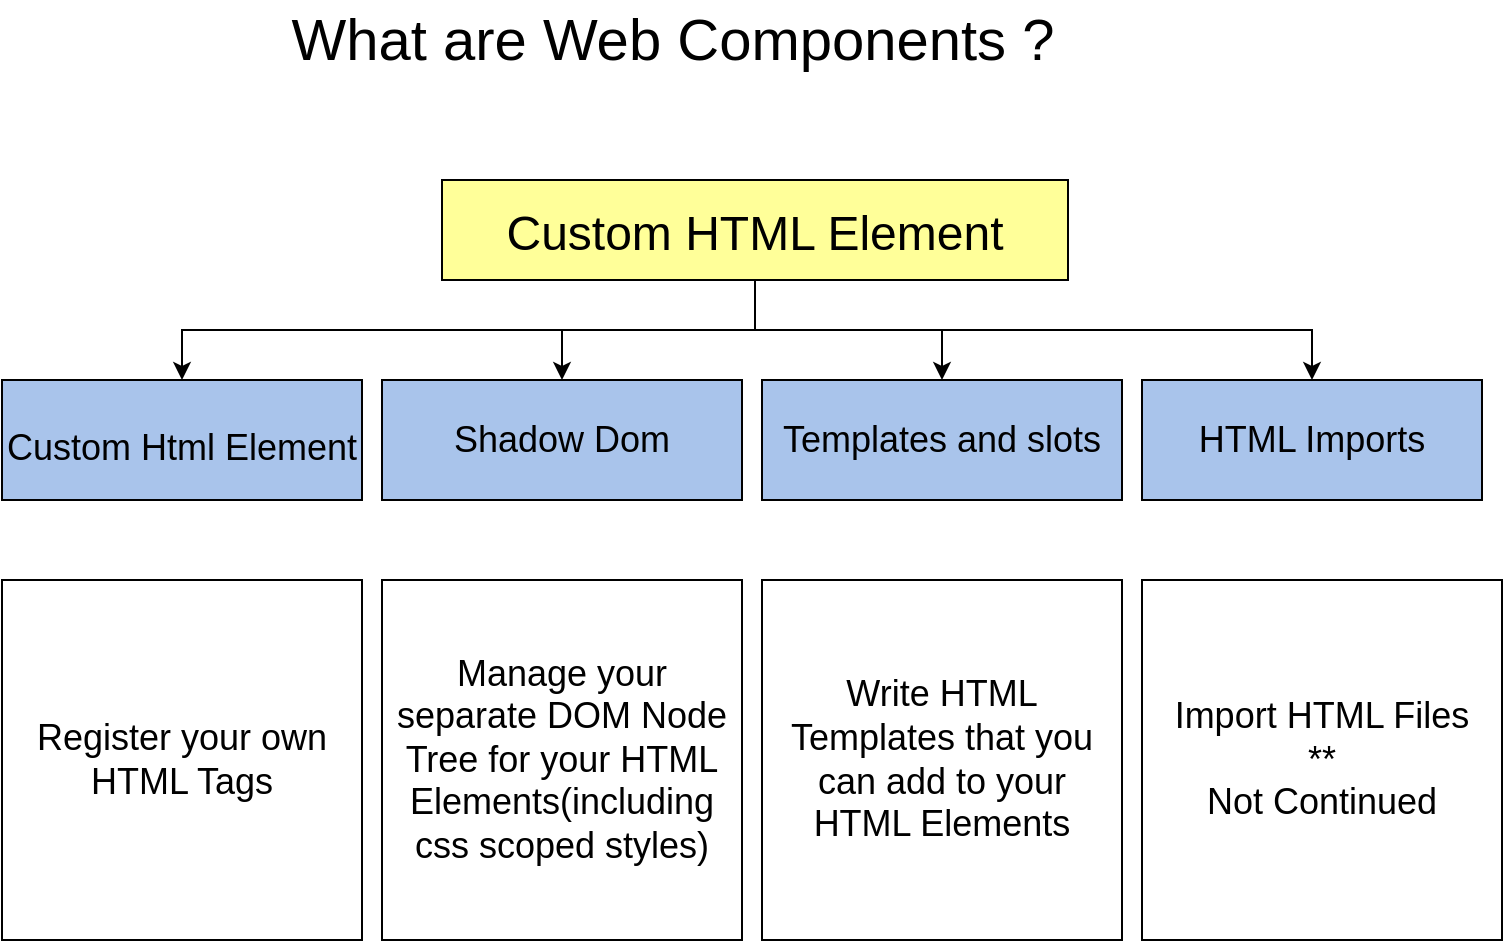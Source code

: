 <mxfile version="13.7.3" type="device" pages="2"><diagram id="prtHgNgQTEPvFCAcTncT" name="Page-1: CE Concepts"><mxGraphModel dx="1106" dy="820" grid="1" gridSize="10" guides="1" tooltips="1" connect="1" arrows="1" fold="1" page="1" pageScale="1" pageWidth="827" pageHeight="1169" math="0" shadow="0"><root><mxCell id="0"/><mxCell id="1" parent="0"/><mxCell id="LfcR-xJnPskgEoPP8vk0-1" value="What are Web Components ?" style="text;html=1;align=center;verticalAlign=middle;resizable=0;points=[];autosize=1;fontSize=29;" parent="1" vertex="1"><mxGeometry x="205" y="20" width="400" height="40" as="geometry"/></mxCell><mxCell id="LfcR-xJnPskgEoPP8vk0-13" style="edgeStyle=orthogonalEdgeStyle;rounded=0;orthogonalLoop=1;jettySize=auto;html=1;fontSize=29;" parent="1" source="LfcR-xJnPskgEoPP8vk0-4" target="LfcR-xJnPskgEoPP8vk0-9" edge="1"><mxGeometry relative="1" as="geometry"/></mxCell><mxCell id="LfcR-xJnPskgEoPP8vk0-14" style="edgeStyle=orthogonalEdgeStyle;rounded=0;orthogonalLoop=1;jettySize=auto;html=1;exitX=0.5;exitY=1;exitDx=0;exitDy=0;entryX=0.5;entryY=0;entryDx=0;entryDy=0;fontSize=29;" parent="1" source="LfcR-xJnPskgEoPP8vk0-4" target="LfcR-xJnPskgEoPP8vk0-10" edge="1"><mxGeometry relative="1" as="geometry"/></mxCell><mxCell id="LfcR-xJnPskgEoPP8vk0-15" style="edgeStyle=orthogonalEdgeStyle;rounded=0;orthogonalLoop=1;jettySize=auto;html=1;exitX=0.5;exitY=1;exitDx=0;exitDy=0;fontSize=29;" parent="1" source="LfcR-xJnPskgEoPP8vk0-4" target="LfcR-xJnPskgEoPP8vk0-11" edge="1"><mxGeometry relative="1" as="geometry"/></mxCell><mxCell id="LfcR-xJnPskgEoPP8vk0-16" style="edgeStyle=orthogonalEdgeStyle;rounded=0;orthogonalLoop=1;jettySize=auto;html=1;exitX=0.5;exitY=1;exitDx=0;exitDy=0;fontSize=29;" parent="1" source="LfcR-xJnPskgEoPP8vk0-4" target="LfcR-xJnPskgEoPP8vk0-8" edge="1"><mxGeometry relative="1" as="geometry"/></mxCell><mxCell id="LfcR-xJnPskgEoPP8vk0-4" value="&lt;font style=&quot;font-size: 24px&quot;&gt;Custom HTML Element&lt;/font&gt;" style="rounded=0;whiteSpace=wrap;html=1;labelBackgroundColor=#FFFF99;fillColor=#FFFF99;fontSize=29;" parent="1" vertex="1"><mxGeometry x="290" y="110" width="313" height="50" as="geometry"/></mxCell><mxCell id="LfcR-xJnPskgEoPP8vk0-8" value="&lt;font style=&quot;font-size: 18px&quot;&gt;Custom Html Element&lt;/font&gt;" style="rounded=0;whiteSpace=wrap;html=1;labelBackgroundColor=none;fillColor=#A9C4EB;fontSize=29;" parent="1" vertex="1"><mxGeometry x="70" y="210" width="180" height="60" as="geometry"/></mxCell><mxCell id="LfcR-xJnPskgEoPP8vk0-9" value="Shadow Dom" style="rounded=0;whiteSpace=wrap;html=1;labelBackgroundColor=none;fillColor=#A9C4EB;fontSize=18;" parent="1" vertex="1"><mxGeometry x="260" y="210" width="180" height="60" as="geometry"/></mxCell><mxCell id="LfcR-xJnPskgEoPP8vk0-10" value="Templates and slots" style="rounded=0;whiteSpace=wrap;html=1;labelBackgroundColor=none;fillColor=#A9C4EB;fontSize=18;" parent="1" vertex="1"><mxGeometry x="450" y="210" width="180" height="60" as="geometry"/></mxCell><mxCell id="LfcR-xJnPskgEoPP8vk0-11" value="HTML Imports" style="rounded=0;whiteSpace=wrap;html=1;labelBackgroundColor=none;fillColor=#A9C4EB;fontSize=18;" parent="1" vertex="1"><mxGeometry x="640" y="210" width="170" height="60" as="geometry"/></mxCell><mxCell id="LfcR-xJnPskgEoPP8vk0-17" value="Register your own HTML Tags" style="whiteSpace=wrap;html=1;aspect=fixed;labelBackgroundColor=none;fillColor=#FFFFFF;fontSize=18;" parent="1" vertex="1"><mxGeometry x="70" y="310" width="180" height="180" as="geometry"/></mxCell><mxCell id="LfcR-xJnPskgEoPP8vk0-18" value="Import HTML Files&lt;br&gt;**&lt;br&gt;Not Continued" style="whiteSpace=wrap;html=1;aspect=fixed;labelBackgroundColor=none;fillColor=#FFFFFF;fontSize=18;" parent="1" vertex="1"><mxGeometry x="640" y="310" width="180" height="180" as="geometry"/></mxCell><mxCell id="LfcR-xJnPskgEoPP8vk0-19" value="Manage your separate DOM Node Tree for your HTML Elements(including css scoped styles)" style="whiteSpace=wrap;html=1;aspect=fixed;labelBackgroundColor=none;fillColor=#FFFFFF;fontSize=18;" parent="1" vertex="1"><mxGeometry x="260" y="310" width="180" height="180" as="geometry"/></mxCell><mxCell id="LfcR-xJnPskgEoPP8vk0-20" value="Write HTML Templates that you can add to your HTML Elements" style="whiteSpace=wrap;html=1;aspect=fixed;labelBackgroundColor=none;fillColor=#FFFFFF;fontSize=18;" parent="1" vertex="1"><mxGeometry x="450" y="310" width="180" height="180" as="geometry"/></mxCell></root></mxGraphModel></diagram><diagram id="DB5WwaMo1q2RMM4EukqF" name="Page-2: life cycle"><mxGraphModel dx="1106" dy="820" grid="1" gridSize="10" guides="1" tooltips="1" connect="1" arrows="1" fold="1" page="1" pageScale="1" pageWidth="827" pageHeight="1169" math="0" shadow="0"><root><mxCell id="ddypxlj_rSD87nutJYCC-0"/><mxCell id="ddypxlj_rSD87nutJYCC-1" parent="ddypxlj_rSD87nutJYCC-0"/><mxCell id="ddypxlj_rSD87nutJYCC-2" value="&lt;font style=&quot;font-size: 18px;&quot;&gt;Web Components life cycle&lt;/font&gt;" style="text;html=1;align=center;verticalAlign=middle;resizable=0;points=[];autosize=1;fontSize=18;" parent="ddypxlj_rSD87nutJYCC-1" vertex="1"><mxGeometry x="270" y="35" width="230" height="30" as="geometry"/></mxCell><mxCell id="ddypxlj_rSD87nutJYCC-3" style="edgeStyle=orthogonalEdgeStyle;rounded=0;orthogonalLoop=1;jettySize=auto;html=1;exitX=1;exitY=0.5;exitDx=0;exitDy=0;entryX=0;entryY=0.5;entryDx=0;entryDy=0;fontSize=18;" parent="ddypxlj_rSD87nutJYCC-1" source="ddypxlj_rSD87nutJYCC-4" target="ddypxlj_rSD87nutJYCC-15" edge="1"><mxGeometry relative="1" as="geometry"/></mxCell><mxCell id="ddypxlj_rSD87nutJYCC-4" value="Element Created" style="rounded=0;whiteSpace=wrap;html=1;fillColor=#9999FF;fontSize=18;" parent="ddypxlj_rSD87nutJYCC-1" vertex="1"><mxGeometry x="40" y="100" width="200" height="60" as="geometry"/></mxCell><mxCell id="ddypxlj_rSD87nutJYCC-5" style="edgeStyle=orthogonalEdgeStyle;rounded=0;orthogonalLoop=1;jettySize=auto;html=1;exitX=1;exitY=0.5;exitDx=0;exitDy=0;entryX=0;entryY=0.5;entryDx=0;entryDy=0;fontSize=18;" parent="ddypxlj_rSD87nutJYCC-1" source="ddypxlj_rSD87nutJYCC-6" target="ddypxlj_rSD87nutJYCC-16" edge="1"><mxGeometry relative="1" as="geometry"/></mxCell><mxCell id="ddypxlj_rSD87nutJYCC-6" value="Observed Attribute update" style="rounded=0;whiteSpace=wrap;html=1;fillColor=#9999FF;fontSize=18;" parent="ddypxlj_rSD87nutJYCC-1" vertex="1"><mxGeometry x="40" y="440" width="200" height="60" as="geometry"/></mxCell><mxCell id="ddypxlj_rSD87nutJYCC-7" style="edgeStyle=orthogonalEdgeStyle;rounded=0;orthogonalLoop=1;jettySize=auto;html=1;exitX=1;exitY=0.5;exitDx=0;exitDy=0;entryX=0;entryY=0.5;entryDx=0;entryDy=0;fontSize=18;" parent="ddypxlj_rSD87nutJYCC-1" source="ddypxlj_rSD87nutJYCC-8" target="ddypxlj_rSD87nutJYCC-17" edge="1"><mxGeometry relative="1" as="geometry"/></mxCell><mxCell id="ddypxlj_rSD87nutJYCC-8" value="&lt;span style=&quot;font-size: 18px;&quot;&gt;Element detached to DOM&lt;/span&gt;" style="rounded=0;whiteSpace=wrap;html=1;fillColor=#9999FF;fontSize=18;" parent="ddypxlj_rSD87nutJYCC-1" vertex="1"><mxGeometry x="40" y="310" width="200" height="60" as="geometry"/></mxCell><mxCell id="ddypxlj_rSD87nutJYCC-9" style="edgeStyle=orthogonalEdgeStyle;rounded=0;orthogonalLoop=1;jettySize=auto;html=1;exitX=1;exitY=0.5;exitDx=0;exitDy=0;entryX=0;entryY=0.5;entryDx=0;entryDy=0;fontSize=18;" parent="ddypxlj_rSD87nutJYCC-1" source="ddypxlj_rSD87nutJYCC-10" target="ddypxlj_rSD87nutJYCC-18" edge="1"><mxGeometry relative="1" as="geometry"/></mxCell><mxCell id="ddypxlj_rSD87nutJYCC-10" value="Element attached to DOM" style="rounded=0;whiteSpace=wrap;html=1;fillColor=#9999FF;fontSize=18;" parent="ddypxlj_rSD87nutJYCC-1" vertex="1"><mxGeometry x="40" y="200" width="200" height="60" as="geometry"/></mxCell><mxCell id="ddypxlj_rSD87nutJYCC-11" value="Update Data and DOM" style="rounded=0;whiteSpace=wrap;html=1;fillColor=#9999FF;fontSize=18;" parent="ddypxlj_rSD87nutJYCC-1" vertex="1"><mxGeometry x="520" y="440" width="200" height="60" as="geometry"/></mxCell><mxCell id="ddypxlj_rSD87nutJYCC-12" value="cleanUp work" style="rounded=0;whiteSpace=wrap;html=1;fillColor=#9999FF;fontSize=18;" parent="ddypxlj_rSD87nutJYCC-1" vertex="1"><mxGeometry x="520" y="310" width="200" height="60" as="geometry"/></mxCell><mxCell id="ddypxlj_rSD87nutJYCC-13" value="DOM Initializations" style="rounded=0;whiteSpace=wrap;html=1;fillColor=#9999FF;fontSize=18;" parent="ddypxlj_rSD87nutJYCC-1" vertex="1"><mxGeometry x="520" y="200" width="200" height="60" as="geometry"/></mxCell><mxCell id="ddypxlj_rSD87nutJYCC-14" value="Basic Initializations" style="rounded=0;whiteSpace=wrap;html=1;fillColor=#9999FF;fontSize=18;" parent="ddypxlj_rSD87nutJYCC-1" vertex="1"><mxGeometry x="520" y="100" width="200" height="60" as="geometry"/></mxCell><mxCell id="ddypxlj_rSD87nutJYCC-15" value="Constructor()" style="rounded=0;whiteSpace=wrap;html=1;fillColor=#FFFFFF;fontSize=18;" parent="ddypxlj_rSD87nutJYCC-1" vertex="1"><mxGeometry x="290" y="100" width="190" height="60" as="geometry"/></mxCell><mxCell id="ddypxlj_rSD87nutJYCC-16" value="attribute change callback" style="rounded=0;whiteSpace=wrap;html=1;fillColor=#FFFFFF;fontSize=18;" parent="ddypxlj_rSD87nutJYCC-1" vertex="1"><mxGeometry x="290" y="440" width="190" height="60" as="geometry"/></mxCell><mxCell id="ddypxlj_rSD87nutJYCC-17" value="&lt;span style=&quot;font-size: 18px;&quot;&gt;disconnectedCallback()&lt;/span&gt;" style="rounded=0;whiteSpace=wrap;html=1;fillColor=#FFFFFF;fontSize=18;" parent="ddypxlj_rSD87nutJYCC-1" vertex="1"><mxGeometry x="290" y="310" width="190" height="60" as="geometry"/></mxCell><mxCell id="ddypxlj_rSD87nutJYCC-18" value="connectedCallback()" style="rounded=0;whiteSpace=wrap;html=1;fillColor=#FFFFFF;fontSize=18;" parent="ddypxlj_rSD87nutJYCC-1" vertex="1"><mxGeometry x="290" y="200" width="190" height="60" as="geometry"/></mxCell></root></mxGraphModel></diagram></mxfile>